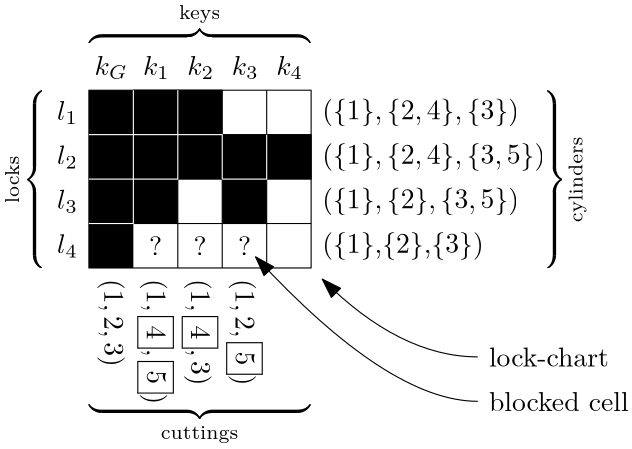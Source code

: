 <?xml version="1.0"?>
<!DOCTYPE ipe SYSTEM "ipe.dtd">
<ipe version="70107" creator="Ipe 7.2.5">
<info created="D:20151019115841" modified="D:20170214141239"/>
<ipestyle name="basic">
<symbol name="arrow/arc(spx)">
<path stroke="sym-stroke" fill="sym-stroke" pen="sym-pen">
0 0 m
-1 0.333 l
-1 -0.333 l
h
</path>
</symbol>
<symbol name="arrow/farc(spx)">
<path stroke="sym-stroke" fill="white" pen="sym-pen">
0 0 m
-1 0.333 l
-1 -0.333 l
h
</path>
</symbol>
<symbol name="mark/circle(sx)" transformations="translations">
<path fill="sym-stroke">
0.6 0 0 0.6 0 0 e
0.4 0 0 0.4 0 0 e
</path>
</symbol>
<symbol name="mark/disk(sx)" transformations="translations">
<path fill="sym-stroke">
0.6 0 0 0.6 0 0 e
</path>
</symbol>
<symbol name="mark/fdisk(sfx)" transformations="translations">
<group>
<path fill="sym-fill">
0.5 0 0 0.5 0 0 e
</path>
<path fill="sym-stroke" fillrule="eofill">
0.6 0 0 0.6 0 0 e
0.4 0 0 0.4 0 0 e
</path>
</group>
</symbol>
<symbol name="mark/box(sx)" transformations="translations">
<path fill="sym-stroke" fillrule="eofill">
-0.6 -0.6 m
0.6 -0.6 l
0.6 0.6 l
-0.6 0.6 l
h
-0.4 -0.4 m
0.4 -0.4 l
0.4 0.4 l
-0.4 0.4 l
h
</path>
</symbol>
<symbol name="mark/square(sx)" transformations="translations">
<path fill="sym-stroke">
-0.6 -0.6 m
0.6 -0.6 l
0.6 0.6 l
-0.6 0.6 l
h
</path>
</symbol>
<symbol name="mark/fsquare(sfx)" transformations="translations">
<group>
<path fill="sym-fill">
-0.5 -0.5 m
0.5 -0.5 l
0.5 0.5 l
-0.5 0.5 l
h
</path>
<path fill="sym-stroke" fillrule="eofill">
-0.6 -0.6 m
0.6 -0.6 l
0.6 0.6 l
-0.6 0.6 l
h
-0.4 -0.4 m
0.4 -0.4 l
0.4 0.4 l
-0.4 0.4 l
h
</path>
</group>
</symbol>
<symbol name="mark/cross(sx)" transformations="translations">
<group>
<path fill="sym-stroke">
-0.43 -0.57 m
0.57 0.43 l
0.43 0.57 l
-0.57 -0.43 l
h
</path>
<path fill="sym-stroke">
-0.43 0.57 m
0.57 -0.43 l
0.43 -0.57 l
-0.57 0.43 l
h
</path>
</group>
</symbol>
<symbol name="arrow/fnormal(spx)">
<path stroke="sym-stroke" fill="white" pen="sym-pen">
0 0 m
-1 0.333 l
-1 -0.333 l
h
</path>
</symbol>
<symbol name="arrow/pointed(spx)">
<path stroke="sym-stroke" fill="sym-stroke" pen="sym-pen">
0 0 m
-1 0.333 l
-0.8 0 l
-1 -0.333 l
h
</path>
</symbol>
<symbol name="arrow/fpointed(spx)">
<path stroke="sym-stroke" fill="white" pen="sym-pen">
0 0 m
-1 0.333 l
-0.8 0 l
-1 -0.333 l
h
</path>
</symbol>
<symbol name="arrow/linear(spx)">
<path stroke="sym-stroke" pen="sym-pen">
-1 0.333 m
0 0 l
-1 -0.333 l
</path>
</symbol>
<symbol name="arrow/fdouble(spx)">
<path stroke="sym-stroke" fill="white" pen="sym-pen">
0 0 m
-1 0.333 l
-1 -0.333 l
h
-1 0 m
-2 0.333 l
-2 -0.333 l
h
</path>
</symbol>
<symbol name="arrow/double(spx)">
<path stroke="sym-stroke" fill="sym-stroke" pen="sym-pen">
0 0 m
-1 0.333 l
-1 -0.333 l
h
-1 0 m
-2 0.333 l
-2 -0.333 l
h
</path>
</symbol>
<pen name="heavier" value="0.8"/>
<pen name="fat" value="1.2"/>
<pen name="ultrafat" value="2"/>
<symbolsize name="large" value="5"/>
<symbolsize name="small" value="2"/>
<symbolsize name="tiny" value="1.1"/>
<arrowsize name="large" value="10"/>
<arrowsize name="small" value="5"/>
<arrowsize name="tiny" value="3"/>
<color name="red" value="1 0 0"/>
<color name="green" value="0 1 0"/>
<color name="blue" value="0 0 1"/>
<color name="yellow" value="1 1 0"/>
<color name="orange" value="1 0.647 0"/>
<color name="gold" value="1 0.843 0"/>
<color name="purple" value="0.627 0.125 0.941"/>
<color name="gray" value="0.745"/>
<color name="brown" value="0.647 0.165 0.165"/>
<color name="navy" value="0 0 0.502"/>
<color name="pink" value="1 0.753 0.796"/>
<color name="seagreen" value="0.18 0.545 0.341"/>
<color name="turquoise" value="0.251 0.878 0.816"/>
<color name="violet" value="0.933 0.51 0.933"/>
<color name="darkblue" value="0 0 0.545"/>
<color name="darkcyan" value="0 0.545 0.545"/>
<color name="darkgray" value="0.663"/>
<color name="darkgreen" value="0 0.392 0"/>
<color name="darkmagenta" value="0.545 0 0.545"/>
<color name="darkorange" value="1 0.549 0"/>
<color name="darkred" value="0.545 0 0"/>
<color name="lightblue" value="0.678 0.847 0.902"/>
<color name="lightcyan" value="0.878 1 1"/>
<color name="lightgray" value="0.827"/>
<color name="lightgreen" value="0.565 0.933 0.565"/>
<color name="lightyellow" value="1 1 0.878"/>
<dashstyle name="dashed" value="[4] 0"/>
<dashstyle name="dotted" value="[1 3] 0"/>
<dashstyle name="dash dotted" value="[4 2 1 2] 0"/>
<dashstyle name="dash dot dotted" value="[4 2 1 2 1 2] 0"/>
<textsize name="large" value="\large"/>
<textsize name="small" value="\small"/>
<textsize name="tiny" value="\tiny"/>
<textsize name="Large" value="\Large"/>
<textsize name="LARGE" value="\LARGE"/>
<textsize name="huge" value="\huge"/>
<textsize name="Huge" value="\Huge"/>
<textsize name="footnote" value="\footnotesize"/>
<textstyle name="center" begin="\begin{center}" end="\end{center}"/>
<textstyle name="itemize" begin="\begin{itemize}" end="\end{itemize}"/>
<textstyle name="item" begin="\begin{itemize}\item{}" end="\end{itemize}"/>
<gridsize name="4 pts" value="4"/>
<gridsize name="8 pts (~3 mm)" value="8"/>
<gridsize name="16 pts (~6 mm)" value="16"/>
<gridsize name="32 pts (~12 mm)" value="32"/>
<gridsize name="10 pts (~3.5 mm)" value="10"/>
<gridsize name="20 pts (~7 mm)" value="20"/>
<gridsize name="14 pts (~5 mm)" value="14"/>
<gridsize name="28 pts (~10 mm)" value="28"/>
<gridsize name="56 pts (~20 mm)" value="56"/>
<anglesize name="90 deg" value="90"/>
<anglesize name="60 deg" value="60"/>
<anglesize name="45 deg" value="45"/>
<anglesize name="30 deg" value="30"/>
<anglesize name="22.5 deg" value="22.5"/>
<tiling name="falling" angle="-60" step="4" width="1"/>
<tiling name="rising" angle="30" step="4" width="1"/>
</ipestyle>
<page>
<layer name="alpha"/>
<view layers="alpha" active="alpha"/>
<text layer="alpha" matrix="1 0 0 1 -4 8" transformations="translations" pos="48 752" stroke="black" type="label" width="7.442" height="6.923" depth="1.49" halign="right" valign="center">$l_1$</text>
<text matrix="1 0 0 1 -4 8" transformations="translations" pos="48 736" stroke="black" type="label" width="7.442" height="6.923" depth="1.49" halign="right" valign="center">$l_2$</text>
<text matrix="1 0 0 1 -4 8" transformations="translations" pos="48 720" stroke="black" type="label" width="7.442" height="6.923" depth="1.49" halign="right" valign="center">$l_3$</text>
<text matrix="1 0 0 1 -4 8" transformations="translations" pos="48 704" stroke="black" type="label" width="7.442" height="6.923" depth="1.49" halign="right" valign="center">$l_4$</text>
<text matrix="1 0 0 1 8.26011 -12" transformations="translations" pos="64 784" stroke="black" type="label" width="9.656" height="6.923" depth="1.49" halign="center" valign="bottom">$k_1$</text>
<text matrix="1 0 0 1 8.26011 -12" transformations="translations" pos="80 784" stroke="black" type="label" width="9.656" height="6.923" depth="1.49" halign="center" valign="bottom">$k_2$</text>
<text matrix="1 0 0 1 8.26011 -12" transformations="translations" pos="96 784" stroke="black" type="label" width="9.656" height="6.923" depth="1.49" halign="center" valign="bottom">$k_3$</text>
<text matrix="1 0 0 1 8.26011 -12" transformations="translations" pos="112 784" stroke="black" type="label" width="9.656" height="6.923" depth="1.49" halign="center" valign="bottom">$k_4$</text>
<text matrix="1 0 0 1 -72 -12" transformations="translations" pos="128 784" stroke="black" type="label" width="11.887" height="6.923" depth="1.49" halign="center" valign="bottom">$k_G$</text>
<path fill="black">
48 768 m
48 704 l
64 704 l
64 768 l
h
</path>
<path stroke="black">
48 768 m
48 704 l
128 704 l
128 768 l
h
</path>
<path stroke="black">
80 720 m
80 720 l
80 720 l
80 720 l
h
</path>
<path stroke="black" fill="black">
80 720 m
80 768 l
64 768 l
64 720 l
h
</path>
<path stroke="black" fill="black">
80 768 m
80 736 l
96 736 l
96 768 l
h
</path>
<path stroke="black" fill="black">
112 752 m
112 720 l
96 720 l
96 752 l
h
</path>
<path stroke="black" fill="black">
112 752 m
112 736 l
128 736 l
128 752 l
h
</path>
<path stroke="black" fill="black">
112 768 m
112 752 l
</path>
<path stroke="black">
128 720 m
112 720 l
112 704 l
</path>
<path stroke="black">
96 704 m
96 720 l
80 720 l
80 704 l
</path>
<path stroke="white">
48 752 m
96 752 l
96 736 l
96 736 l
</path>
<path stroke="white">
48 736 m
80 736 l
80 768 l
</path>
<path stroke="white">
64 768 m
64 720 l
48 720 l
</path>
<path stroke="white">
96 736 m
112 736 l
112 752 l
112 752 l
</path>
<text matrix="1 0 0 1 8 -16" transformations="translations" pos="40 800" stroke="black" type="label" width="79.701" height="15.475" depth="0" valign="baseline">$\overbrace{\makebox[80pt]{}}^{\mathrm{keys}}$</text>
<text matrix="0 1 -1 0 832 664" pos="40 800" stroke="black" type="label" width="63.761" height="15.005" depth="0" valign="baseline">$\overbrace{\makebox[64pt]{}}^{\mathrm{locks}}$</text>
<text matrix="0 -1 1 0 -696 836" pos="136 752" stroke="black" type="label" width="31.548" height="7.473" depth="2.49" valign="center">$(1,2,3)$</text>
<text matrix="0 -1 1 0 -680 836" pos="136 752" stroke="black" type="label" width="45.098" height="9.805" depth="3.39" valign="center">$(1,\fbox{4},\fbox{5})$</text>
<text matrix="0 -1 1 0 -664 836" pos="136 752" stroke="black" type="label" width="38.323" height="9.805" depth="3.39" valign="center">$(1,\fbox{4},3)$</text>
<text matrix="0 -1 1 0 -648 836" pos="136 752" stroke="black" type="label" width="38.323" height="9.805" depth="3.39" valign="center">$(1,2,\fbox{5})$</text>
<text matrix="1 0 0 1 -4 -40" pos="136 752" stroke="black" type="label" width="58.116" height="7.473" depth="2.49" valign="center">(\{1\},\{2\},\{3\})</text>
<text matrix="1 0 0 1 -4 -24" pos="136 752" stroke="black" type="label" width="70.846" height="7.473" depth="2.49" valign="center">$(\{1\},\{2\},\{3,5\})$</text>
<text matrix="1 0 0 1 -4 -8" pos="136 752" stroke="black" type="label" width="80.255" height="7.473" depth="2.49" valign="center">$(\{1\},\{2,4\},\{3,5\})$</text>
<text matrix="1 0 0 1 -4 8" pos="136 752" stroke="black" type="label" width="70.846" height="7.473" depth="2.49" valign="center">$(\{1\},\{2,4\},\{3\})$</text>
<text matrix="1 0 0 1 8 -144" transformations="translations" pos="40 800" stroke="black" type="label" width="79.701" height="-0.013" depth="15.89" valign="baseline">$\underbrace{\makebox[80pt]{}}_{\mathrm{cuttings}}$</text>
<text matrix="0 1 -1 0 1012 664" pos="40 800" stroke="black" type="label" width="63.761" height="-0.011" depth="16.04" valign="baseline">$\underbrace{\makebox[64pt]{}}_{\mathrm{cylinders}}$</text>
<text matrix="1 0 0 1 32 0" transformations="translations" pos="160 672" stroke="black" type="label" width="43.199" height="6.918" depth="0" valign="center">lock-chart</text>
<path stroke="black" arrow="normal/normal">
188 672 m
160 672
132 700 c
</path>
<text transformations="translations" pos="72 712" stroke="black" type="label" width="4.705" height="6.918" depth="0" halign="center" valign="center">?</text>
<text matrix="1 0 0 1 16 0" transformations="translations" pos="72 712" stroke="black" type="label" width="4.705" height="6.918" depth="0" halign="center" valign="center">?</text>
<text matrix="1 0 0 1 32 0" transformations="translations" pos="72 712" stroke="black" type="label" width="4.705" height="6.918" depth="0" halign="center" valign="center">?</text>
<text matrix="1 0 0 1 32 -16" transformations="translations" pos="160 672" stroke="black" type="label" width="50.367" height="6.918" depth="0" valign="center">blocked cell</text>
<path stroke="black" arrow="normal/normal">
188 656 m
156 656
108 708 c
</path>
</page>
</ipe>
